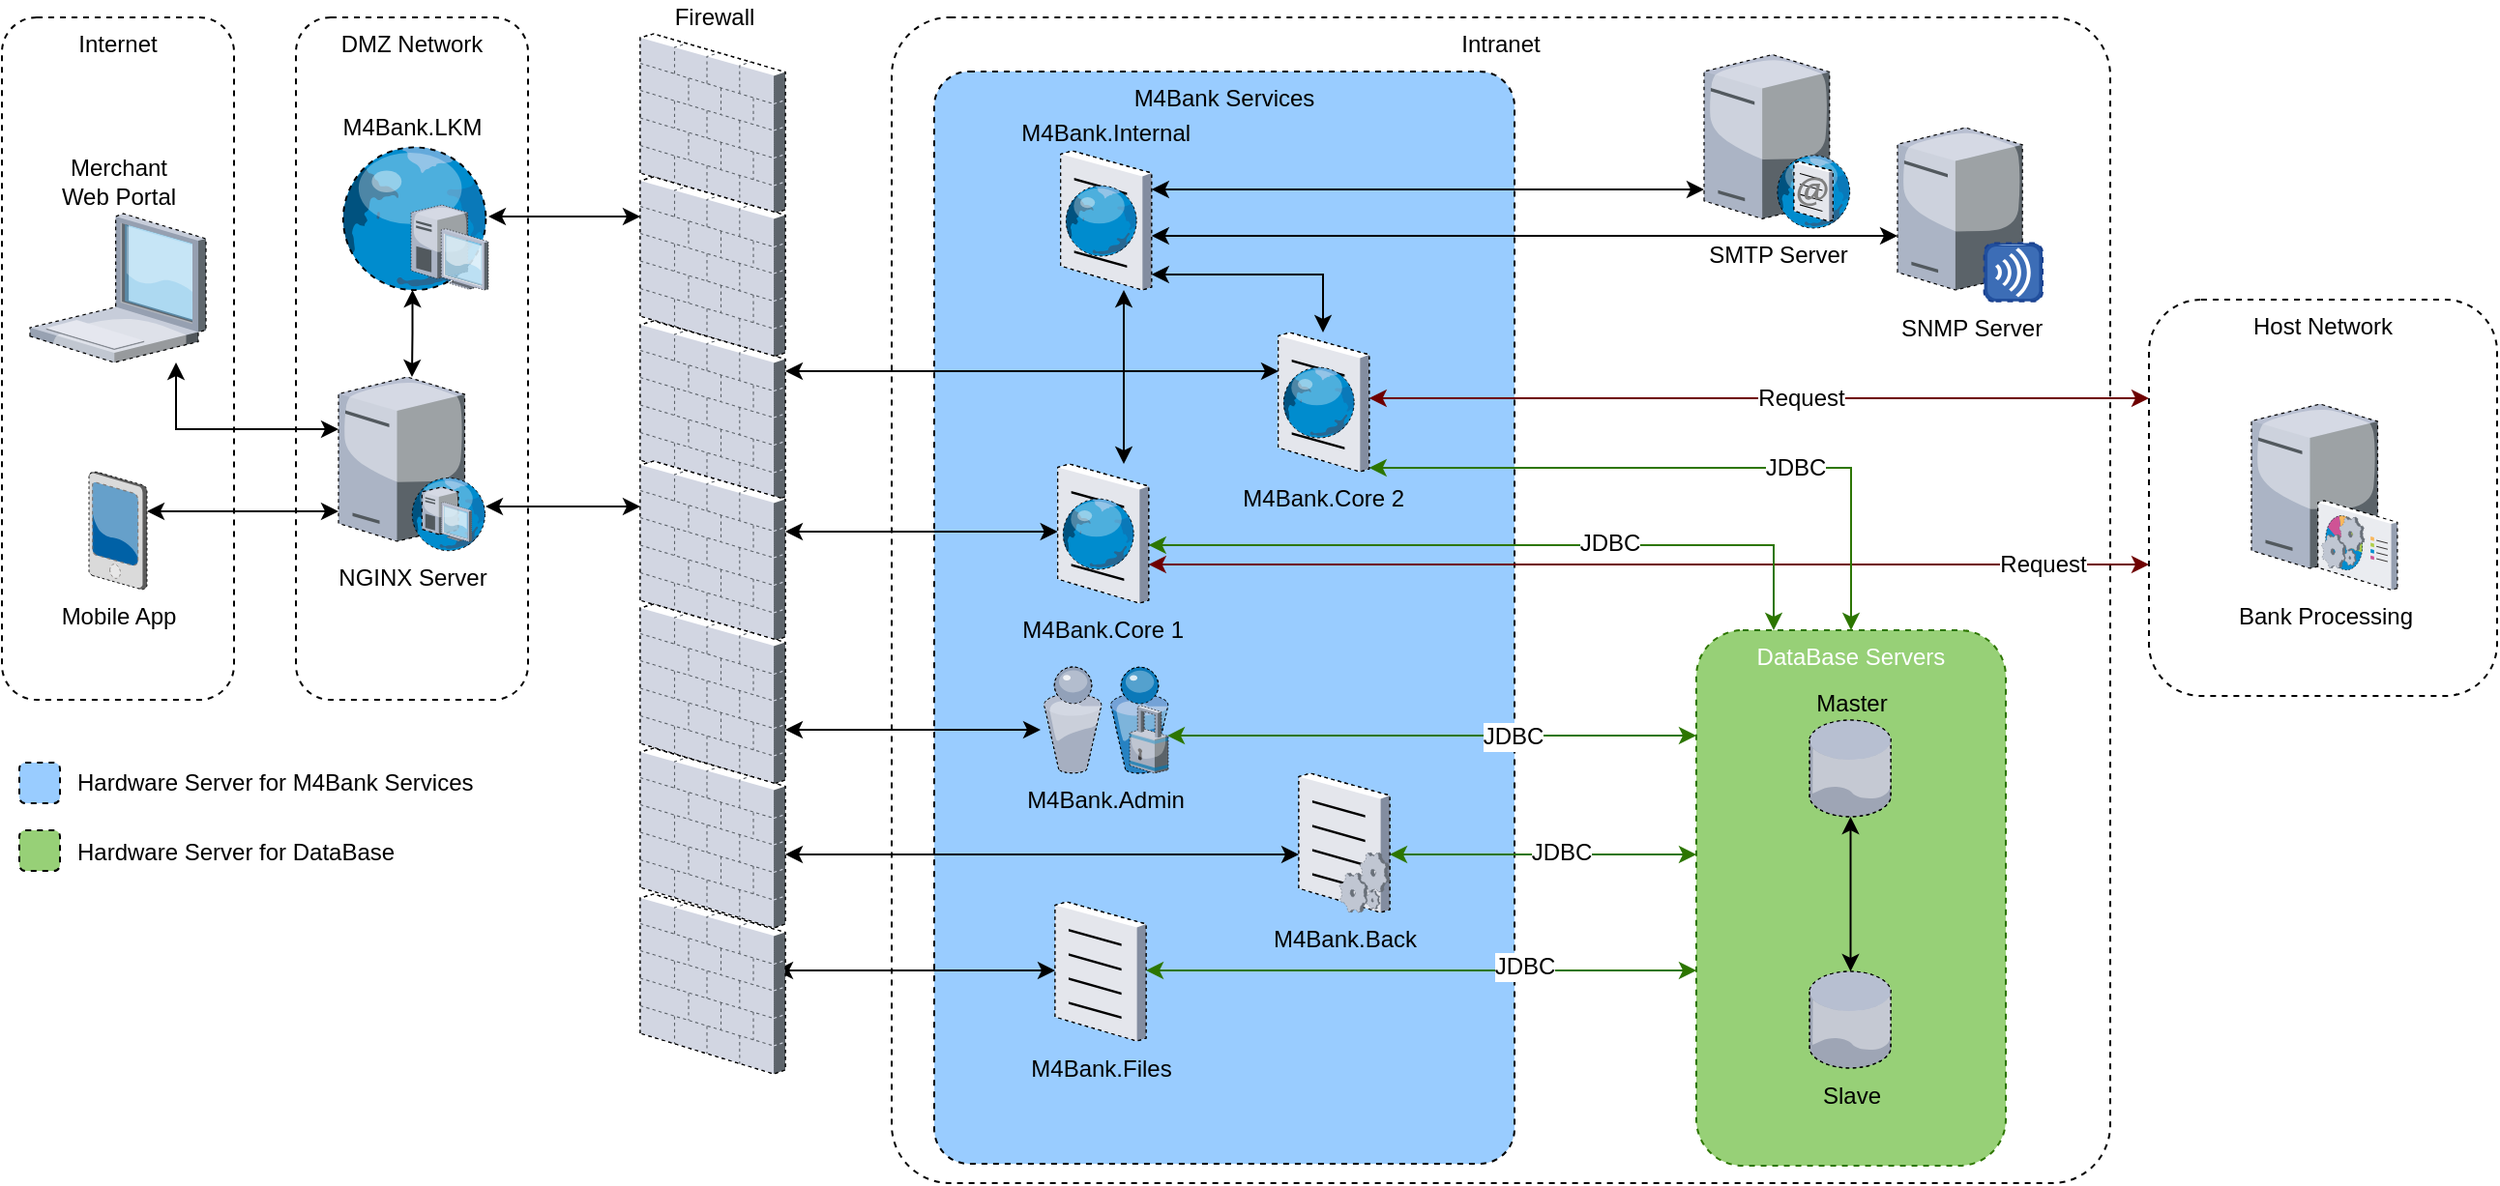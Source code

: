 <mxfile version="11.0.7" type="github"><diagram id="fqukKqLD22RfH7-Kg8i0" name="Страница 1"><mxGraphModel dx="2829" dy="1264" grid="1" gridSize="10" guides="1" tooltips="1" connect="1" arrows="1" fold="1" page="1" pageScale="1" pageWidth="1169" pageHeight="827" math="0" shadow="0"><root><mxCell id="0"/><mxCell id="1" parent="0"/><mxCell id="lxRCtnM5meJ0PShTz2mR-1" value="Intranet" style="whiteSpace=wrap;html=1;rounded=1;dashed=1;strokeColor=#000000;arcSize=5;verticalAlign=top;" vertex="1" parent="1"><mxGeometry x="390" y="37" width="630" height="603" as="geometry"/></mxCell><mxCell id="lxRCtnM5meJ0PShTz2mR-23" value="" style="group;fillColor=#ffffff;" vertex="1" connectable="0" parent="1"><mxGeometry x="1040" y="183" width="180" height="205" as="geometry"/></mxCell><mxCell id="lxRCtnM5meJ0PShTz2mR-21" value="Host Network" style="whiteSpace=wrap;html=1;rounded=1;dashed=1;strokeColor=#000000;verticalAlign=top;fillColor=none;" vertex="1" parent="lxRCtnM5meJ0PShTz2mR-23"><mxGeometry width="180" height="205" as="geometry"/></mxCell><mxCell id="lxRCtnM5meJ0PShTz2mR-22" value="Bank Processing" style="verticalLabelPosition=bottom;aspect=fixed;html=1;verticalAlign=top;strokeColor=none;align=center;outlineConnect=0;shape=mxgraph.citrix.command_center;rounded=1;dashed=1;" vertex="1" parent="lxRCtnM5meJ0PShTz2mR-23"><mxGeometry x="53" y="54" width="75.5" height="96" as="geometry"/></mxCell><mxCell id="lxRCtnM5meJ0PShTz2mR-24" value="SNMP Server" style="verticalLabelPosition=bottom;aspect=fixed;html=1;verticalAlign=top;strokeColor=none;align=center;outlineConnect=0;shape=mxgraph.citrix.merchandising_server;rounded=1;dashed=1;" vertex="1" parent="1"><mxGeometry x="910" y="94" width="75" height="90" as="geometry"/></mxCell><mxCell id="lxRCtnM5meJ0PShTz2mR-25" value="SMTP Server" style="verticalLabelPosition=bottom;aspect=fixed;html=1;verticalAlign=top;strokeColor=none;align=center;outlineConnect=0;shape=mxgraph.citrix.smtp_server;rounded=1;dashed=1;" vertex="1" parent="1"><mxGeometry x="810" y="54" width="76" height="92" as="geometry"/></mxCell><mxCell id="lxRCtnM5meJ0PShTz2mR-27" value="M4Bank Services" style="whiteSpace=wrap;html=1;rounded=1;dashed=1;strokeColor=#000000;verticalAlign=top;arcSize=6;fillColor=#99CCFF;" vertex="1" parent="1"><mxGeometry x="412" y="65" width="300" height="565" as="geometry"/></mxCell><mxCell id="lxRCtnM5meJ0PShTz2mR-33" value="" style="edgeStyle=elbowEdgeStyle;rounded=0;orthogonalLoop=1;jettySize=auto;elbow=vertical;html=1;startArrow=classic;startFill=1;" edge="1" parent="1" source="lxRCtnM5meJ0PShTz2mR-148" target="lxRCtnM5meJ0PShTz2mR-140"><mxGeometry relative="1" as="geometry"><mxPoint x="500.25" y="192.5" as="sourcePoint"/><mxPoint x="500.5" y="241" as="targetPoint"/><Array as="points"><mxPoint x="510" y="250"/></Array></mxGeometry></mxCell><mxCell id="lxRCtnM5meJ0PShTz2mR-37" value="" style="edgeStyle=elbowEdgeStyle;rounded=0;orthogonalLoop=1;jettySize=auto;elbow=vertical;html=1;startArrow=classic;startFill=1;" edge="1" parent="1" source="lxRCtnM5meJ0PShTz2mR-148" target="lxRCtnM5meJ0PShTz2mR-25"><mxGeometry relative="1" as="geometry"><mxPoint x="538.5" y="123.059" as="sourcePoint"/><mxPoint x="496.5" y="147" as="targetPoint"/></mxGeometry></mxCell><mxCell id="lxRCtnM5meJ0PShTz2mR-41" value="" style="edgeStyle=elbowEdgeStyle;rounded=0;orthogonalLoop=1;jettySize=auto;elbow=vertical;html=1;startArrow=classic;startFill=1;fillColor=#a20025;strokeColor=#6F0000;" edge="1" parent="1" source="lxRCtnM5meJ0PShTz2mR-140" target="lxRCtnM5meJ0PShTz2mR-21"><mxGeometry relative="1" as="geometry"><mxPoint x="536" y="320" as="sourcePoint"/><mxPoint x="970" y="320" as="targetPoint"/><Array as="points"><mxPoint x="580" y="320"/><mxPoint x="960" y="267"/><mxPoint x="960" y="260"/><mxPoint x="830" y="290"/><mxPoint x="727" y="280"/></Array></mxGeometry></mxCell><mxCell id="lxRCtnM5meJ0PShTz2mR-55" value="Request" style="text;html=1;resizable=0;points=[];align=center;verticalAlign=middle;labelBackgroundColor=#ffffff;" vertex="1" connectable="0" parent="lxRCtnM5meJ0PShTz2mR-41"><mxGeometry x="0.17" y="-4" relative="1" as="geometry"><mxPoint x="159.5" y="-4" as="offset"/></mxGeometry></mxCell><mxCell id="lxRCtnM5meJ0PShTz2mR-53" value="" style="edgeStyle=elbowEdgeStyle;rounded=0;orthogonalLoop=1;jettySize=auto;elbow=vertical;html=1;startArrow=classic;startFill=1;entryX=0.25;entryY=0;entryDx=0;entryDy=0;fillColor=#60a917;strokeColor=#2D7600;" edge="1" parent="1" source="lxRCtnM5meJ0PShTz2mR-140" target="lxRCtnM5meJ0PShTz2mR-4"><mxGeometry relative="1" as="geometry"><mxPoint x="536" y="310" as="sourcePoint"/><mxPoint x="378.5" y="418.5" as="targetPoint"/><Array as="points"><mxPoint x="530" y="310"/><mxPoint x="540" y="339"/></Array></mxGeometry></mxCell><mxCell id="lxRCtnM5meJ0PShTz2mR-54" value="JDBC" style="text;html=1;resizable=0;points=[];align=center;verticalAlign=middle;labelBackgroundColor=#ffffff;" vertex="1" connectable="0" parent="lxRCtnM5meJ0PShTz2mR-53"><mxGeometry x="0.297" y="1" relative="1" as="geometry"><mxPoint as="offset"/></mxGeometry></mxCell><mxCell id="lxRCtnM5meJ0PShTz2mR-40" value="" style="edgeStyle=elbowEdgeStyle;rounded=0;orthogonalLoop=1;jettySize=auto;elbow=vertical;html=1;startArrow=classic;startFill=1;entryX=0;entryY=0.25;entryDx=0;entryDy=0;fillColor=#a20025;strokeColor=#6F0000;" edge="1" parent="1" source="lxRCtnM5meJ0PShTz2mR-145" target="lxRCtnM5meJ0PShTz2mR-21"><mxGeometry relative="1" as="geometry"><mxPoint x="650" y="234" as="sourcePoint"/><mxPoint x="1040" y="260" as="targetPoint"/><Array as="points"><mxPoint x="950" y="234"/><mxPoint x="960" y="220"/><mxPoint x="960" y="250"/><mxPoint x="590" y="260"/></Array></mxGeometry></mxCell><mxCell id="lxRCtnM5meJ0PShTz2mR-51" value="Request" style="text;html=1;resizable=0;points=[];align=center;verticalAlign=middle;labelBackgroundColor=#ffffff;" vertex="1" connectable="0" parent="lxRCtnM5meJ0PShTz2mR-40"><mxGeometry x="0.101" y="-3" relative="1" as="geometry"><mxPoint x="1" y="-3" as="offset"/></mxGeometry></mxCell><mxCell id="lxRCtnM5meJ0PShTz2mR-47" value="" style="edgeStyle=elbowEdgeStyle;rounded=0;orthogonalLoop=1;jettySize=auto;elbow=vertical;html=1;startArrow=classic;startFill=1;" edge="1" parent="1" source="lxRCtnM5meJ0PShTz2mR-145" target="lxRCtnM5meJ0PShTz2mR-148"><mxGeometry relative="1" as="geometry"><mxPoint x="614.5" y="191" as="sourcePoint"/><mxPoint x="538.5" y="160" as="targetPoint"/><Array as="points"><mxPoint x="613" y="170"/><mxPoint x="590" y="170"/><mxPoint x="612" y="146"/><mxPoint x="612" y="160"/><mxPoint x="582" y="146"/><mxPoint x="542" y="220"/><mxPoint x="559" y="210"/></Array></mxGeometry></mxCell><mxCell id="lxRCtnM5meJ0PShTz2mR-38" value="" style="edgeStyle=elbowEdgeStyle;rounded=0;orthogonalLoop=1;jettySize=auto;elbow=vertical;html=1;startArrow=classic;startFill=1;" edge="1" parent="1" source="lxRCtnM5meJ0PShTz2mR-148" target="lxRCtnM5meJ0PShTz2mR-24"><mxGeometry relative="1" as="geometry"><mxPoint x="538.5" y="146.25" as="sourcePoint"/><mxPoint x="820" y="145.333" as="targetPoint"/><Array as="points"><mxPoint x="530" y="150"/><mxPoint x="590" y="170"/><mxPoint x="640" y="200"/></Array></mxGeometry></mxCell><mxCell id="lxRCtnM5meJ0PShTz2mR-49" value="" style="edgeStyle=elbowEdgeStyle;rounded=0;orthogonalLoop=1;jettySize=auto;elbow=vertical;html=1;startArrow=classic;startFill=1;entryX=0.5;entryY=0;entryDx=0;entryDy=0;fillColor=#60a917;strokeColor=#2D7600;" edge="1" parent="1" source="lxRCtnM5meJ0PShTz2mR-145" target="lxRCtnM5meJ0PShTz2mR-4"><mxGeometry relative="1" as="geometry"><mxPoint x="650" y="270" as="sourcePoint"/><mxPoint x="1050.333" y="243.667" as="targetPoint"/><Array as="points"><mxPoint x="670" y="270"/><mxPoint x="960" y="244"/><mxPoint x="970" y="230"/><mxPoint x="970" y="260"/><mxPoint x="600" y="270"/></Array></mxGeometry></mxCell><mxCell id="lxRCtnM5meJ0PShTz2mR-50" value="JDBC" style="text;html=1;resizable=0;points=[];align=center;verticalAlign=middle;labelBackgroundColor=#ffffff;" vertex="1" connectable="0" parent="lxRCtnM5meJ0PShTz2mR-49"><mxGeometry x="0.311" y="-4" relative="1" as="geometry"><mxPoint x="1" y="-4" as="offset"/></mxGeometry></mxCell><mxCell id="lxRCtnM5meJ0PShTz2mR-62" value="" style="edgeStyle=elbowEdgeStyle;rounded=0;orthogonalLoop=1;jettySize=auto;elbow=vertical;html=1;startArrow=classic;startFill=1;fillColor=#60a917;strokeColor=#2D7600;" edge="1" parent="1" source="lxRCtnM5meJ0PShTz2mR-133" target="lxRCtnM5meJ0PShTz2mR-4"><mxGeometry relative="1" as="geometry"><mxPoint x="652.5" y="545.0" as="sourcePoint"/><mxPoint x="770" y="470" as="targetPoint"/><Array as="points"><mxPoint x="690" y="470"/><mxPoint x="780" y="545"/><mxPoint x="720" y="520"/><mxPoint x="690" y="540"/></Array></mxGeometry></mxCell><mxCell id="lxRCtnM5meJ0PShTz2mR-67" value="JDBC" style="text;html=1;resizable=0;points=[];align=center;verticalAlign=middle;labelBackgroundColor=#ffffff;" vertex="1" connectable="0" parent="lxRCtnM5meJ0PShTz2mR-62"><mxGeometry x="0.117" y="1" relative="1" as="geometry"><mxPoint as="offset"/></mxGeometry></mxCell><mxCell id="lxRCtnM5meJ0PShTz2mR-64" value="" style="edgeStyle=elbowEdgeStyle;rounded=0;orthogonalLoop=1;jettySize=auto;elbow=vertical;html=1;startArrow=classic;startFill=1;fillColor=#60a917;strokeColor=#2D7600;" edge="1" parent="1" source="lxRCtnM5meJ0PShTz2mR-126" target="lxRCtnM5meJ0PShTz2mR-4"><mxGeometry relative="1" as="geometry"><mxPoint x="530" y="616" as="sourcePoint"/><mxPoint x="493" y="615.333" as="targetPoint"/><Array as="points"><mxPoint x="580" y="530"/></Array></mxGeometry></mxCell><mxCell id="lxRCtnM5meJ0PShTz2mR-68" value="JDBC" style="text;html=1;resizable=0;points=[];align=center;verticalAlign=middle;labelBackgroundColor=#ffffff;" vertex="1" connectable="0" parent="lxRCtnM5meJ0PShTz2mR-64"><mxGeometry x="0.374" y="2" relative="1" as="geometry"><mxPoint as="offset"/></mxGeometry></mxCell><mxCell id="lxRCtnM5meJ0PShTz2mR-60" value="" style="edgeStyle=elbowEdgeStyle;rounded=0;orthogonalLoop=1;jettySize=auto;elbow=vertical;html=1;startArrow=classic;startFill=1;fillColor=#60a917;strokeColor=#2D7600;" edge="1" parent="1" target="lxRCtnM5meJ0PShTz2mR-4"><mxGeometry relative="1" as="geometry"><mxPoint x="532.5" y="408.559" as="sourcePoint"/><mxPoint x="770" y="409" as="targetPoint"/></mxGeometry></mxCell><mxCell id="lxRCtnM5meJ0PShTz2mR-66" value="JDBC" style="text;html=1;resizable=0;points=[];align=center;verticalAlign=middle;labelBackgroundColor=#ffffff;" vertex="1" connectable="0" parent="lxRCtnM5meJ0PShTz2mR-60"><mxGeometry x="0.328" y="-5" relative="1" as="geometry"><mxPoint x="-3" y="-5" as="offset"/></mxGeometry></mxCell><mxCell id="lxRCtnM5meJ0PShTz2mR-79" value="" style="edgeStyle=elbowEdgeStyle;rounded=0;orthogonalLoop=1;jettySize=auto;elbow=vertical;html=1;startArrow=classic;startFill=1;" edge="1" parent="1"><mxGeometry relative="1" as="geometry"><mxPoint x="335" y="405.5" as="sourcePoint"/><mxPoint x="467" y="405.5" as="targetPoint"/></mxGeometry></mxCell><mxCell id="lxRCtnM5meJ0PShTz2mR-82" value="" style="edgeStyle=elbowEdgeStyle;rounded=0;orthogonalLoop=1;jettySize=auto;elbow=vertical;html=1;startArrow=classic;startFill=1;" edge="1" parent="1" source="lxRCtnM5meJ0PShTz2mR-74" target="lxRCtnM5meJ0PShTz2mR-133"><mxGeometry relative="1" as="geometry"><mxPoint x="598.0" y="550.5" as="targetPoint"/><Array as="points"><mxPoint x="490" y="470"/><mxPoint x="580" y="550.5"/></Array></mxGeometry></mxCell><mxCell id="lxRCtnM5meJ0PShTz2mR-83" value="" style="edgeStyle=elbowEdgeStyle;rounded=0;orthogonalLoop=1;jettySize=auto;elbow=vertical;html=1;startArrow=classic;startFill=1;" edge="1" parent="1" target="lxRCtnM5meJ0PShTz2mR-126"><mxGeometry relative="1" as="geometry"><mxPoint x="330" y="530" as="sourcePoint"/><mxPoint x="464" y="612" as="targetPoint"/><Array as="points"><mxPoint x="420" y="530"/></Array></mxGeometry></mxCell><mxCell id="lxRCtnM5meJ0PShTz2mR-84" value="" style="edgeStyle=elbowEdgeStyle;rounded=0;orthogonalLoop=1;jettySize=auto;elbow=vertical;html=1;startArrow=classic;startFill=1;" edge="1" parent="1" source="lxRCtnM5meJ0PShTz2mR-72" target="lxRCtnM5meJ0PShTz2mR-140"><mxGeometry relative="1" as="geometry"><mxPoint x="465" y="303.059" as="targetPoint"/><Array as="points"><mxPoint x="470" y="303"/></Array></mxGeometry></mxCell><mxCell id="lxRCtnM5meJ0PShTz2mR-85" value="" style="edgeStyle=elbowEdgeStyle;rounded=0;orthogonalLoop=1;jettySize=auto;elbow=vertical;html=1;startArrow=classic;startFill=1;" edge="1" parent="1" source="lxRCtnM5meJ0PShTz2mR-71"><mxGeometry relative="1" as="geometry"><mxPoint x="590" y="220" as="targetPoint"/><Array as="points"><mxPoint x="380" y="220"/></Array></mxGeometry></mxCell><mxCell id="lxRCtnM5meJ0PShTz2mR-89" value="DMZ Network" style="whiteSpace=wrap;html=1;rounded=1;dashed=1;strokeColor=#000000;labelPosition=center;verticalLabelPosition=middle;align=center;verticalAlign=top;" vertex="1" parent="1"><mxGeometry x="82" y="37" width="120" height="353" as="geometry"/></mxCell><mxCell id="lxRCtnM5meJ0PShTz2mR-92" value="M4Bank.LKM" style="group;verticalAlign=bottom;labelPosition=center;verticalLabelPosition=top;align=center;" vertex="1" connectable="0" parent="1"><mxGeometry x="103" y="103.04" width="78.5" height="75.0" as="geometry"/></mxCell><mxCell id="lxRCtnM5meJ0PShTz2mR-90" value="" style="verticalLabelPosition=bottom;aspect=fixed;html=1;verticalAlign=top;strokeColor=none;align=center;outlineConnect=0;shape=mxgraph.citrix.globe;rounded=1;dashed=1;" vertex="1" parent="lxRCtnM5meJ0PShTz2mR-92"><mxGeometry width="78.5" height="75" as="geometry"/></mxCell><mxCell id="lxRCtnM5meJ0PShTz2mR-91" value="" style="verticalLabelPosition=bottom;aspect=fixed;html=1;verticalAlign=top;strokeColor=none;align=center;outlineConnect=0;shape=mxgraph.citrix.desktop;rounded=1;dashed=1;" vertex="1" parent="lxRCtnM5meJ0PShTz2mR-92"><mxGeometry x="38.5" y="30.96" width="40" height="44.04" as="geometry"/></mxCell><mxCell id="lxRCtnM5meJ0PShTz2mR-108" value="Internet" style="whiteSpace=wrap;html=1;rounded=1;dashed=1;strokeColor=#000000;verticalAlign=top;" vertex="1" parent="1"><mxGeometry x="-70" y="37" width="120" height="353" as="geometry"/></mxCell><mxCell id="lxRCtnM5meJ0PShTz2mR-115" value="" style="edgeStyle=elbowEdgeStyle;rounded=0;orthogonalLoop=1;jettySize=auto;elbow=vertical;html=1;startArrow=classic;startFill=1;" edge="1" parent="1" source="lxRCtnM5meJ0PShTz2mR-109" target="lxRCtnM5meJ0PShTz2mR-112"><mxGeometry relative="1" as="geometry"/></mxCell><mxCell id="lxRCtnM5meJ0PShTz2mR-109" value="Mobile App" style="verticalLabelPosition=bottom;aspect=fixed;html=1;verticalAlign=top;strokeColor=none;align=center;outlineConnect=0;shape=mxgraph.citrix.pda;rounded=1;dashed=1;" vertex="1" parent="1"><mxGeometry x="-25" y="272" width="30" height="61" as="geometry"/></mxCell><mxCell id="lxRCtnM5meJ0PShTz2mR-113" value="" style="edgeStyle=elbowEdgeStyle;rounded=0;orthogonalLoop=1;jettySize=auto;elbow=vertical;html=1;startArrow=classic;startFill=1;" edge="1" parent="1" source="lxRCtnM5meJ0PShTz2mR-112" target="lxRCtnM5meJ0PShTz2mR-72"><mxGeometry relative="1" as="geometry"/></mxCell><mxCell id="lxRCtnM5meJ0PShTz2mR-112" value="NGINX Server" style="verticalLabelPosition=bottom;aspect=fixed;html=1;verticalAlign=top;strokeColor=none;align=center;outlineConnect=0;shape=mxgraph.citrix.dhcp_server;rounded=1;dashed=1;" vertex="1" parent="1"><mxGeometry x="104" y="223" width="76" height="90" as="geometry"/></mxCell><mxCell id="lxRCtnM5meJ0PShTz2mR-114" value="" style="edgeStyle=elbowEdgeStyle;rounded=0;orthogonalLoop=1;jettySize=auto;elbow=vertical;html=1;startArrow=classic;startFill=1;" edge="1" parent="1" source="lxRCtnM5meJ0PShTz2mR-90" target="lxRCtnM5meJ0PShTz2mR-112"><mxGeometry relative="1" as="geometry"/></mxCell><mxCell id="lxRCtnM5meJ0PShTz2mR-117" value="" style="edgeStyle=elbowEdgeStyle;rounded=0;orthogonalLoop=1;jettySize=auto;elbow=vertical;html=1;startArrow=classic;startFill=1;" edge="1" parent="1" source="lxRCtnM5meJ0PShTz2mR-116" target="lxRCtnM5meJ0PShTz2mR-112"><mxGeometry relative="1" as="geometry"><Array as="points"><mxPoint x="20" y="250"/><mxPoint x="60" y="260"/></Array></mxGeometry></mxCell><mxCell id="lxRCtnM5meJ0PShTz2mR-116" value="Merchant&lt;br&gt;Web Portal" style="verticalLabelPosition=top;aspect=fixed;html=1;verticalAlign=bottom;strokeColor=none;align=center;outlineConnect=0;shape=mxgraph.citrix.laptop_1;rounded=1;dashed=1;labelPosition=center;" vertex="1" parent="1"><mxGeometry x="-55.5" y="138.5" width="91" height="77" as="geometry"/></mxCell><mxCell id="lxRCtnM5meJ0PShTz2mR-118" value="" style="edgeStyle=elbowEdgeStyle;rounded=0;orthogonalLoop=1;jettySize=auto;elbow=vertical;html=1;startArrow=classic;startFill=1;" edge="1" parent="1" source="lxRCtnM5meJ0PShTz2mR-91" target="lxRCtnM5meJ0PShTz2mR-70"><mxGeometry relative="1" as="geometry"><Array as="points"><mxPoint x="230" y="140"/></Array></mxGeometry></mxCell><mxCell id="lxRCtnM5meJ0PShTz2mR-126" value="M4Bank.Files" style="verticalLabelPosition=bottom;aspect=fixed;html=1;verticalAlign=top;strokeColor=none;align=center;outlineConnect=0;shape=mxgraph.citrix.document;rounded=1;dashed=1;" vertex="1" parent="1"><mxGeometry x="474.5" y="494.5" width="47" height="72" as="geometry"/></mxCell><mxCell id="lxRCtnM5meJ0PShTz2mR-135" value="" style="group" vertex="1" connectable="0" parent="1"><mxGeometry x="600.5" y="428.0" width="47" height="72" as="geometry"/></mxCell><mxCell id="lxRCtnM5meJ0PShTz2mR-133" value="M4Bank.Back" style="verticalLabelPosition=bottom;aspect=fixed;html=1;verticalAlign=top;strokeColor=none;align=center;outlineConnect=0;shape=mxgraph.citrix.document;rounded=1;dashed=1;" vertex="1" parent="lxRCtnM5meJ0PShTz2mR-135"><mxGeometry width="47" height="72" as="geometry"/></mxCell><mxCell id="lxRCtnM5meJ0PShTz2mR-134" value="" style="verticalLabelPosition=bottom;aspect=fixed;html=1;verticalAlign=top;strokeColor=none;align=center;outlineConnect=0;shape=mxgraph.citrix.process;rounded=1;dashed=1;" vertex="1" parent="lxRCtnM5meJ0PShTz2mR-135"><mxGeometry x="21.0" y="41" width="26" height="31" as="geometry"/></mxCell><mxCell id="lxRCtnM5meJ0PShTz2mR-139" value="M4Bank.Admin" style="group;labelPosition=center;verticalLabelPosition=bottom;align=center;verticalAlign=top;" vertex="1" connectable="0" parent="1"><mxGeometry x="468.5" y="373" width="64.5" height="55" as="geometry"/></mxCell><mxCell id="lxRCtnM5meJ0PShTz2mR-136" value="" style="verticalLabelPosition=bottom;aspect=fixed;html=1;verticalAlign=top;strokeColor=none;align=center;outlineConnect=0;shape=mxgraph.citrix.users;rounded=1;dashed=1;" vertex="1" parent="lxRCtnM5meJ0PShTz2mR-139"><mxGeometry width="64.5" height="55" as="geometry"/></mxCell><mxCell id="lxRCtnM5meJ0PShTz2mR-138" value="" style="verticalLabelPosition=bottom;aspect=fixed;html=1;verticalAlign=top;strokeColor=none;align=center;outlineConnect=0;shape=mxgraph.citrix.security;rounded=1;dashed=1;" vertex="1" parent="lxRCtnM5meJ0PShTz2mR-139"><mxGeometry x="44.54" y="20" width="19.96" height="35" as="geometry"/></mxCell><mxCell id="lxRCtnM5meJ0PShTz2mR-143" value="M4Bank.Core 1" style="group;labelPosition=center;verticalLabelPosition=bottom;align=center;verticalAlign=top;" vertex="1" connectable="0" parent="1"><mxGeometry x="475.865" y="268.0" width="47" height="72" as="geometry"/></mxCell><mxCell id="lxRCtnM5meJ0PShTz2mR-140" value="" style="verticalLabelPosition=bottom;aspect=fixed;html=1;verticalAlign=top;strokeColor=none;align=center;outlineConnect=0;shape=mxgraph.citrix.document;rounded=1;dashed=1;" vertex="1" parent="lxRCtnM5meJ0PShTz2mR-143"><mxGeometry width="47" height="72" as="geometry"/></mxCell><mxCell id="lxRCtnM5meJ0PShTz2mR-141" value="" style="verticalLabelPosition=bottom;aspect=fixed;html=1;verticalAlign=top;strokeColor=none;align=center;outlineConnect=0;shape=mxgraph.citrix.globe;rounded=1;dashed=1;" vertex="1" parent="lxRCtnM5meJ0PShTz2mR-143"><mxGeometry x="1.135" y="17.5" width="38.73" height="37" as="geometry"/></mxCell><mxCell id="lxRCtnM5meJ0PShTz2mR-144" value="M4Bank.Core 2" style="group;labelPosition=center;verticalLabelPosition=bottom;align=center;verticalAlign=top;" vertex="1" connectable="0" parent="1"><mxGeometry x="589.865" y="200.0" width="47" height="72" as="geometry"/></mxCell><mxCell id="lxRCtnM5meJ0PShTz2mR-145" value="" style="verticalLabelPosition=bottom;aspect=fixed;html=1;verticalAlign=top;strokeColor=none;align=center;outlineConnect=0;shape=mxgraph.citrix.document;rounded=1;dashed=1;" vertex="1" parent="lxRCtnM5meJ0PShTz2mR-144"><mxGeometry width="47" height="72" as="geometry"/></mxCell><mxCell id="lxRCtnM5meJ0PShTz2mR-146" value="" style="verticalLabelPosition=bottom;aspect=fixed;html=1;verticalAlign=top;strokeColor=none;align=center;outlineConnect=0;shape=mxgraph.citrix.globe;rounded=1;dashed=1;" vertex="1" parent="lxRCtnM5meJ0PShTz2mR-144"><mxGeometry x="1.135" y="17.5" width="38.73" height="37" as="geometry"/></mxCell><mxCell id="lxRCtnM5meJ0PShTz2mR-147" value="M4Bank.Internal" style="group;labelPosition=center;verticalLabelPosition=top;align=center;verticalAlign=bottom;" vertex="1" connectable="0" parent="1"><mxGeometry x="477.365" y="106.0" width="47" height="72" as="geometry"/></mxCell><mxCell id="lxRCtnM5meJ0PShTz2mR-148" value="" style="verticalLabelPosition=bottom;aspect=fixed;html=1;verticalAlign=top;strokeColor=none;align=center;outlineConnect=0;shape=mxgraph.citrix.document;rounded=1;dashed=1;" vertex="1" parent="lxRCtnM5meJ0PShTz2mR-147"><mxGeometry width="47" height="72" as="geometry"/></mxCell><mxCell id="lxRCtnM5meJ0PShTz2mR-149" value="" style="verticalLabelPosition=bottom;aspect=fixed;html=1;verticalAlign=top;strokeColor=none;align=center;outlineConnect=0;shape=mxgraph.citrix.globe;rounded=1;dashed=1;" vertex="1" parent="lxRCtnM5meJ0PShTz2mR-147"><mxGeometry x="1.135" y="17.5" width="38.73" height="37" as="geometry"/></mxCell><mxCell id="lxRCtnM5meJ0PShTz2mR-4" value="DataBase Servers" style="whiteSpace=wrap;html=1;rounded=1;dashed=1;strokeColor=#2D7600;verticalAlign=top;fillColor=#97D077;fontColor=#ffffff;" vertex="1" parent="1"><mxGeometry x="806" y="354" width="160" height="277" as="geometry"/></mxCell><mxCell id="lxRCtnM5meJ0PShTz2mR-152" value="" style="group" vertex="1" connectable="0" parent="1"><mxGeometry x="864.5" y="400.5" width="42.5" height="180" as="geometry"/></mxCell><mxCell id="lxRCtnM5meJ0PShTz2mR-101" value="Master" style="verticalLabelPosition=top;aspect=fixed;html=1;verticalAlign=bottom;strokeColor=none;align=center;outlineConnect=0;shape=mxgraph.citrix.database;rounded=1;dashed=1;labelPosition=center;" vertex="1" parent="lxRCtnM5meJ0PShTz2mR-152"><mxGeometry width="42.5" height="50" as="geometry"/></mxCell><mxCell id="lxRCtnM5meJ0PShTz2mR-105" value="Slave" style="verticalLabelPosition=bottom;aspect=fixed;html=1;verticalAlign=top;strokeColor=none;align=center;outlineConnect=0;shape=mxgraph.citrix.database;rounded=1;dashed=1;labelPosition=center;" vertex="1" parent="lxRCtnM5meJ0PShTz2mR-152"><mxGeometry y="130" width="42.5" height="50" as="geometry"/></mxCell><mxCell id="lxRCtnM5meJ0PShTz2mR-106" value="" style="edgeStyle=elbowEdgeStyle;rounded=0;orthogonalLoop=1;jettySize=auto;elbow=vertical;html=1;startArrow=classic;startFill=1;" edge="1" parent="lxRCtnM5meJ0PShTz2mR-152" source="lxRCtnM5meJ0PShTz2mR-101" target="lxRCtnM5meJ0PShTz2mR-105"><mxGeometry relative="1" as="geometry"/></mxCell><mxCell id="lxRCtnM5meJ0PShTz2mR-69" value="Firewall" style="verticalLabelPosition=top;html=1;verticalAlign=bottom;strokeColor=none;align=center;outlineConnect=0;shape=mxgraph.citrix.firewall;rounded=1;dashed=1;labelPosition=center;" vertex="1" parent="1"><mxGeometry x="260" y="45.5" width="75" height="93" as="geometry"/></mxCell><mxCell id="lxRCtnM5meJ0PShTz2mR-70" value="" style="verticalLabelPosition=bottom;html=1;verticalAlign=top;strokeColor=none;align=center;outlineConnect=0;shape=mxgraph.citrix.firewall;rounded=1;dashed=1;" vertex="1" parent="1"><mxGeometry x="260" y="119.5" width="75" height="93" as="geometry"/></mxCell><mxCell id="lxRCtnM5meJ0PShTz2mR-71" value="" style="verticalLabelPosition=bottom;html=1;verticalAlign=top;strokeColor=none;align=center;outlineConnect=0;shape=mxgraph.citrix.firewall;rounded=1;dashed=1;" vertex="1" parent="1"><mxGeometry x="260" y="194" width="75" height="93" as="geometry"/></mxCell><mxCell id="lxRCtnM5meJ0PShTz2mR-72" value="" style="verticalLabelPosition=bottom;html=1;verticalAlign=top;strokeColor=none;align=center;outlineConnect=0;shape=mxgraph.citrix.firewall;rounded=1;dashed=1;" vertex="1" parent="1"><mxGeometry x="260" y="266.5" width="75" height="93" as="geometry"/></mxCell><mxCell id="lxRCtnM5meJ0PShTz2mR-73" value="" style="verticalLabelPosition=bottom;html=1;verticalAlign=top;strokeColor=none;align=center;outlineConnect=0;shape=mxgraph.citrix.firewall;rounded=1;dashed=1;" vertex="1" parent="1"><mxGeometry x="260" y="340.5" width="75" height="93" as="geometry"/></mxCell><mxCell id="lxRCtnM5meJ0PShTz2mR-74" value="" style="verticalLabelPosition=bottom;html=1;verticalAlign=top;strokeColor=none;align=center;outlineConnect=0;shape=mxgraph.citrix.firewall;rounded=1;dashed=1;" vertex="1" parent="1"><mxGeometry x="260" y="415" width="75" height="93" as="geometry"/></mxCell><mxCell id="lxRCtnM5meJ0PShTz2mR-75" value="" style="verticalLabelPosition=bottom;html=1;verticalAlign=top;strokeColor=none;align=center;outlineConnect=0;shape=mxgraph.citrix.firewall;rounded=1;dashed=1;" vertex="1" parent="1"><mxGeometry x="260" y="490.5" width="75" height="93" as="geometry"/></mxCell><mxCell id="lxRCtnM5meJ0PShTz2mR-162" value="" style="group" vertex="1" connectable="0" parent="1"><mxGeometry x="-61" y="422.5" width="248" height="56" as="geometry"/></mxCell><mxCell id="lxRCtnM5meJ0PShTz2mR-153" value="" style="whiteSpace=wrap;html=1;rounded=1;dashed=1;strokeColor=#000000;fillColor=#99CCFF;labelPosition=right;verticalLabelPosition=middle;align=left;verticalAlign=middle;" vertex="1" parent="lxRCtnM5meJ0PShTz2mR-162"><mxGeometry width="21" height="21" as="geometry"/></mxCell><mxCell id="lxRCtnM5meJ0PShTz2mR-157" value="" style="whiteSpace=wrap;html=1;rounded=1;dashed=1;strokeColor=#000000;fillColor=#97D077;labelPosition=right;verticalLabelPosition=middle;align=left;verticalAlign=middle;" vertex="1" parent="lxRCtnM5meJ0PShTz2mR-162"><mxGeometry y="35" width="21" height="21" as="geometry"/></mxCell><mxCell id="lxRCtnM5meJ0PShTz2mR-158" value="Hardware Server for M4Bank Services" style="text;html=1;resizable=0;points=[];autosize=1;align=left;verticalAlign=top;spacingTop=-4;" vertex="1" parent="lxRCtnM5meJ0PShTz2mR-162"><mxGeometry x="28" width="220" height="20" as="geometry"/></mxCell><mxCell id="lxRCtnM5meJ0PShTz2mR-159" value="Hardware Server for DataBase" style="text;html=1;resizable=0;points=[];autosize=1;align=left;verticalAlign=top;spacingTop=-4;" vertex="1" parent="lxRCtnM5meJ0PShTz2mR-162"><mxGeometry x="27.5" y="36" width="180" height="20" as="geometry"/></mxCell></root></mxGraphModel></diagram></mxfile>